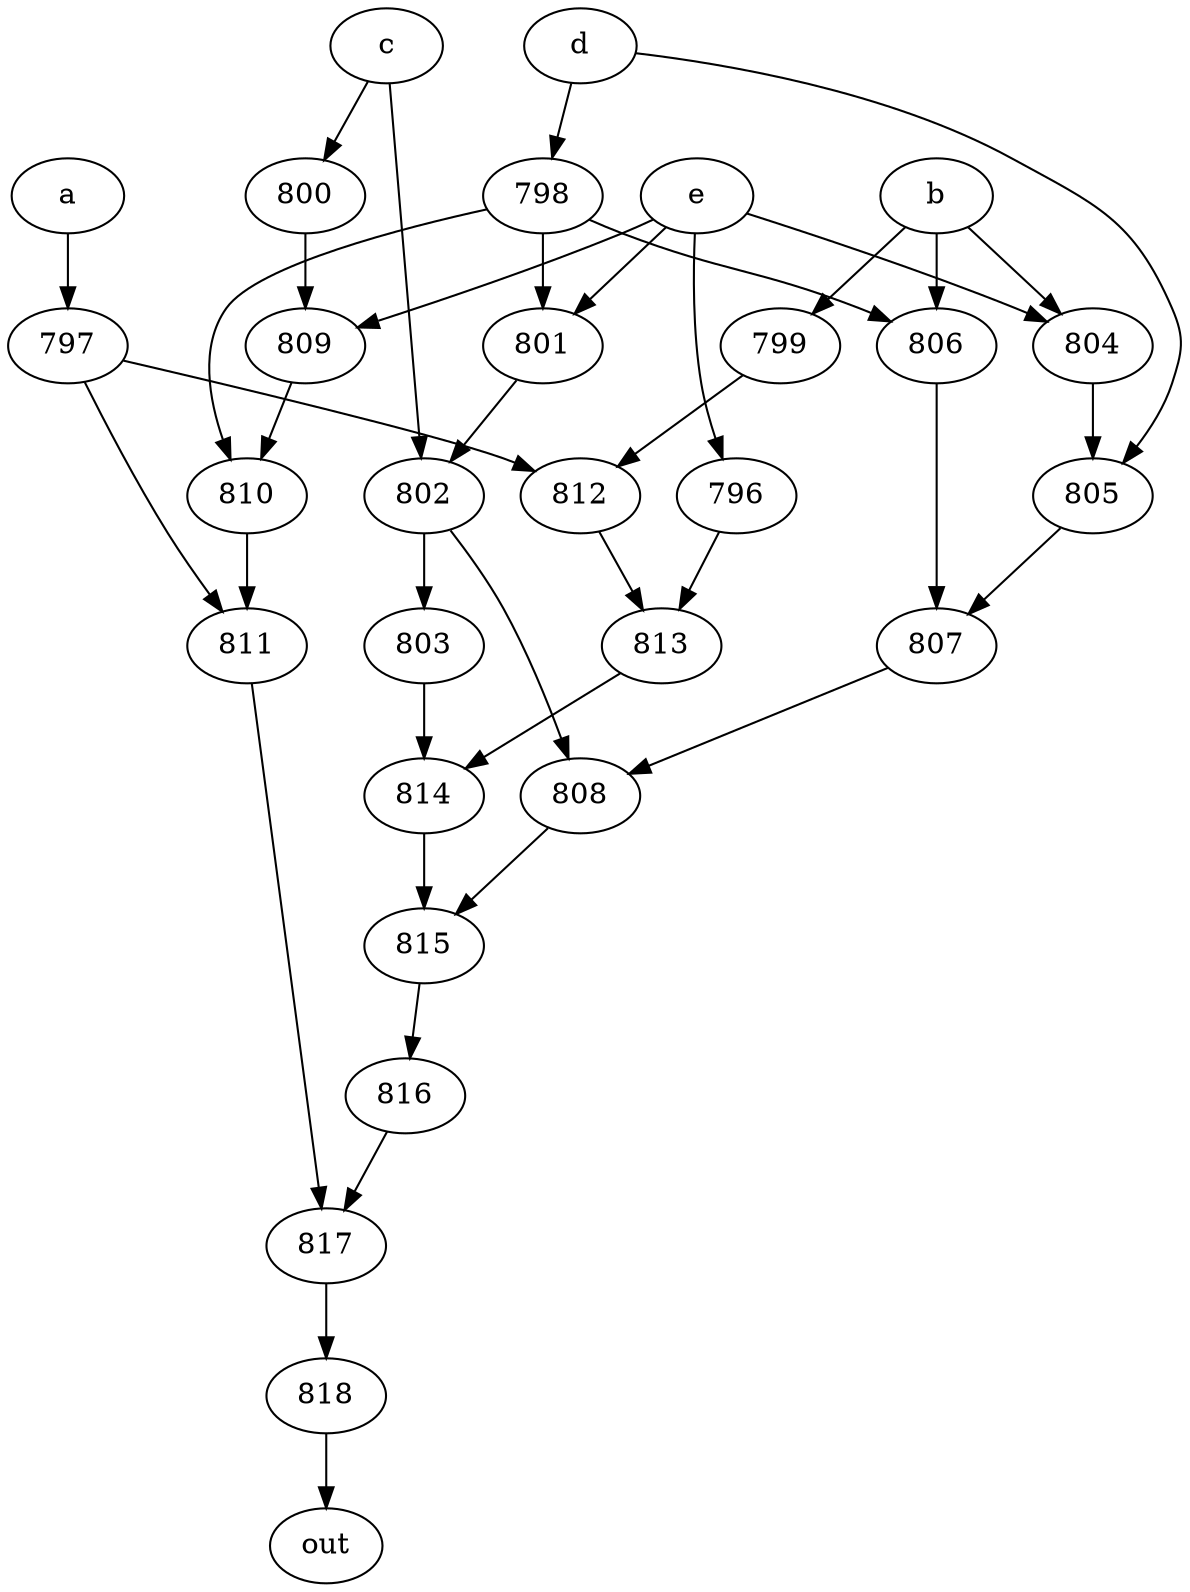 strict digraph "" {
	818 -> out;
	a -> 797;
	797 -> 811;
	797 -> 812;
	811 -> 817;
	812 -> 813;
	b -> 799;
	b -> 804;
	b -> 806;
	799 -> 812;
	804 -> 805;
	806 -> 807;
	805 -> 807;
	807 -> 808;
	c -> 800;
	c -> 802;
	800 -> 809;
	802 -> 803;
	802 -> 808;
	809 -> 810;
	803 -> 814;
	808 -> 815;
	d -> 805;
	d -> 798;
	798 -> 806;
	798 -> 801;
	798 -> 810;
	801 -> 802;
	810 -> 811;
	e -> 804;
	e -> 809;
	e -> 801;
	e -> 796;
	796 -> 813;
	813 -> 814;
	814 -> 815;
	817 -> 818;
	815 -> 816;
	816 -> 817;
}
